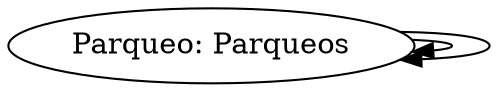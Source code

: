 digraph G{
93824997016672[label="Parqueo: Parqueos"];
93824997016672->93824997016672;
93824997016672->93824997016672;
}
